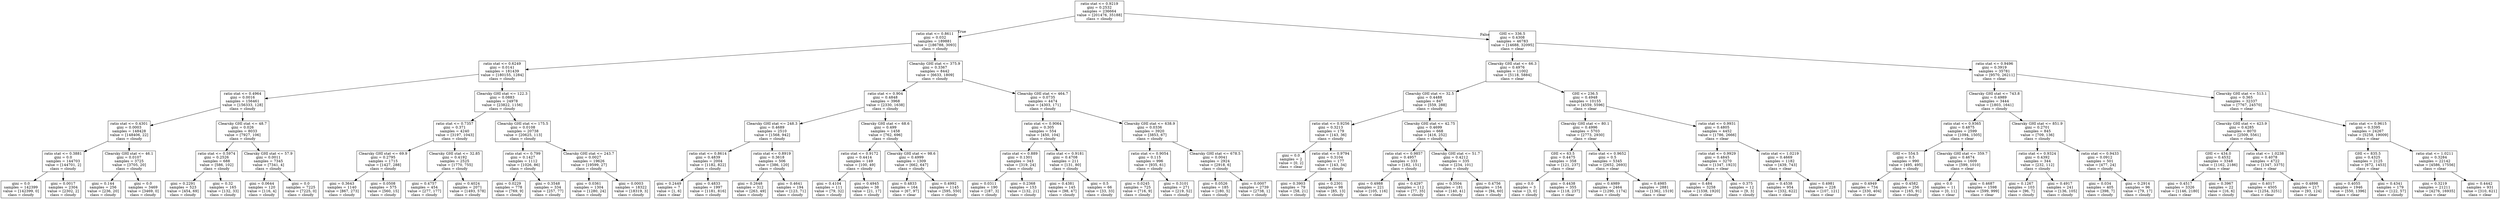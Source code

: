 digraph Tree {
node [shape=box] ;
0 [label="ratio stat <= 0.9219\ngini = 0.2532\nsamples = 236664\nvalue = [201476, 35188]\nclass = cloudy"] ;
1 [label="ratio stat <= 0.8611\ngini = 0.032\nsamples = 189881\nvalue = [186788, 3093]\nclass = cloudy"] ;
0 -> 1 [labeldistance=2.5, labelangle=45, headlabel="True"] ;
2 [label="ratio stat <= 0.6249\ngini = 0.0141\nsamples = 181439\nvalue = [180155, 1284]\nclass = cloudy"] ;
1 -> 2 ;
3 [label="ratio stat <= 0.4964\ngini = 0.0016\nsamples = 156461\nvalue = [156333, 128]\nclass = cloudy"] ;
2 -> 3 ;
4 [label="ratio stat <= 0.4301\ngini = 0.0003\nsamples = 148428\nvalue = [148406, 22]\nclass = cloudy"] ;
3 -> 4 ;
5 [label="ratio stat <= 0.3881\ngini = 0.0\nsamples = 144703\nvalue = [144701, 2]\nclass = cloudy"] ;
4 -> 5 ;
6 [label="gini = 0.0\nsamples = 142399\nvalue = [142399, 0]\nclass = cloudy"] ;
5 -> 6 ;
7 [label="gini = 0.0017\nsamples = 2304\nvalue = [2302, 2]\nclass = cloudy"] ;
5 -> 7 ;
8 [label="Clearsky GHI stat <= 46.1\ngini = 0.0107\nsamples = 3725\nvalue = [3705, 20]\nclass = cloudy"] ;
4 -> 8 ;
9 [label="gini = 0.144\nsamples = 256\nvalue = [236, 20]\nclass = cloudy"] ;
8 -> 9 ;
10 [label="gini = 0.0\nsamples = 3469\nvalue = [3469, 0]\nclass = cloudy"] ;
8 -> 10 ;
11 [label="Clearsky GHI stat <= 48.7\ngini = 0.026\nsamples = 8033\nvalue = [7927, 106]\nclass = cloudy"] ;
3 -> 11 ;
12 [label="ratio stat <= 0.5974\ngini = 0.2526\nsamples = 688\nvalue = [586, 102]\nclass = cloudy"] ;
11 -> 12 ;
13 [label="gini = 0.2291\nsamples = 523\nvalue = [454, 69]\nclass = cloudy"] ;
12 -> 13 ;
14 [label="gini = 0.32\nsamples = 165\nvalue = [132, 33]\nclass = cloudy"] ;
12 -> 14 ;
15 [label="Clearsky GHI stat <= 57.9\ngini = 0.0011\nsamples = 7345\nvalue = [7341, 4]\nclass = cloudy"] ;
11 -> 15 ;
16 [label="gini = 0.0644\nsamples = 120\nvalue = [116, 4]\nclass = cloudy"] ;
15 -> 16 ;
17 [label="gini = 0.0\nsamples = 7225\nvalue = [7225, 0]\nclass = cloudy"] ;
15 -> 17 ;
18 [label="Clearsky GHI stat <= 122.3\ngini = 0.0883\nsamples = 24978\nvalue = [23822, 1156]\nclass = cloudy"] ;
2 -> 18 ;
19 [label="ratio stat <= 0.7357\ngini = 0.371\nsamples = 4240\nvalue = [3197, 1043]\nclass = cloudy"] ;
18 -> 19 ;
20 [label="Clearsky GHI stat <= 69.9\ngini = 0.2795\nsamples = 1715\nvalue = [1427, 288]\nclass = cloudy"] ;
19 -> 20 ;
21 [label="gini = 0.3643\nsamples = 1140\nvalue = [867, 273]\nclass = cloudy"] ;
20 -> 21 ;
22 [label="gini = 0.0508\nsamples = 575\nvalue = [560, 15]\nclass = cloudy"] ;
20 -> 22 ;
23 [label="Clearsky GHI stat <= 32.85\ngini = 0.4192\nsamples = 2525\nvalue = [1770, 755]\nclass = cloudy"] ;
19 -> 23 ;
24 [label="gini = 0.4757\nsamples = 454\nvalue = [277, 177]\nclass = cloudy"] ;
23 -> 24 ;
25 [label="gini = 0.4024\nsamples = 2071\nvalue = [1493, 578]\nclass = cloudy"] ;
23 -> 25 ;
26 [label="Clearsky GHI stat <= 175.5\ngini = 0.0108\nsamples = 20738\nvalue = [20625, 113]\nclass = cloudy"] ;
18 -> 26 ;
27 [label="ratio stat <= 0.799\ngini = 0.1427\nsamples = 1112\nvalue = [1026, 86]\nclass = cloudy"] ;
26 -> 27 ;
28 [label="gini = 0.0229\nsamples = 778\nvalue = [769, 9]\nclass = cloudy"] ;
27 -> 28 ;
29 [label="gini = 0.3548\nsamples = 334\nvalue = [257, 77]\nclass = cloudy"] ;
27 -> 29 ;
30 [label="Clearsky GHI stat <= 243.7\ngini = 0.0027\nsamples = 19626\nvalue = [19599, 27]\nclass = cloudy"] ;
26 -> 30 ;
31 [label="gini = 0.0361\nsamples = 1304\nvalue = [1280, 24]\nclass = cloudy"] ;
30 -> 31 ;
32 [label="gini = 0.0003\nsamples = 18322\nvalue = [18319, 3]\nclass = cloudy"] ;
30 -> 32 ;
33 [label="Clearsky GHI stat <= 375.9\ngini = 0.3367\nsamples = 8442\nvalue = [6633, 1809]\nclass = cloudy"] ;
1 -> 33 ;
34 [label="ratio stat <= 0.904\ngini = 0.4848\nsamples = 3968\nvalue = [2330, 1638]\nclass = cloudy"] ;
33 -> 34 ;
35 [label="Clearsky GHI stat <= 248.3\ngini = 0.4689\nsamples = 2510\nvalue = [1568, 942]\nclass = cloudy"] ;
34 -> 35 ;
36 [label="ratio stat <= 0.8614\ngini = 0.4839\nsamples = 2004\nvalue = [1182, 822]\nclass = cloudy"] ;
35 -> 36 ;
37 [label="gini = 0.2449\nsamples = 7\nvalue = [1, 6]\nclass = clear"] ;
36 -> 37 ;
38 [label="gini = 0.4833\nsamples = 1997\nvalue = [1181, 816]\nclass = cloudy"] ;
36 -> 38 ;
39 [label="ratio stat <= 0.8919\ngini = 0.3618\nsamples = 506\nvalue = [386, 120]\nclass = cloudy"] ;
35 -> 39 ;
40 [label="gini = 0.2648\nsamples = 312\nvalue = [263, 49]\nclass = cloudy"] ;
39 -> 40 ;
41 [label="gini = 0.4641\nsamples = 194\nvalue = [123, 71]\nclass = cloudy"] ;
39 -> 41 ;
42 [label="Clearsky GHI stat <= 68.6\ngini = 0.499\nsamples = 1458\nvalue = [762, 696]\nclass = cloudy"] ;
34 -> 42 ;
43 [label="ratio stat <= 0.9172\ngini = 0.4414\nsamples = 149\nvalue = [100, 49]\nclass = cloudy"] ;
42 -> 43 ;
44 [label="gini = 0.4104\nsamples = 111\nvalue = [79, 32]\nclass = cloudy"] ;
43 -> 44 ;
45 [label="gini = 0.4945\nsamples = 38\nvalue = [21, 17]\nclass = cloudy"] ;
43 -> 45 ;
46 [label="Clearsky GHI stat <= 98.6\ngini = 0.4999\nsamples = 1309\nvalue = [662, 647]\nclass = cloudy"] ;
42 -> 46 ;
47 [label="gini = 0.4833\nsamples = 164\nvalue = [67, 97]\nclass = clear"] ;
46 -> 47 ;
48 [label="gini = 0.4992\nsamples = 1145\nvalue = [595, 550]\nclass = cloudy"] ;
46 -> 48 ;
49 [label="Clearsky GHI stat <= 464.7\ngini = 0.0735\nsamples = 4474\nvalue = [4303, 171]\nclass = cloudy"] ;
33 -> 49 ;
50 [label="ratio stat <= 0.9064\ngini = 0.305\nsamples = 554\nvalue = [450, 104]\nclass = cloudy"] ;
49 -> 50 ;
51 [label="ratio stat <= 0.889\ngini = 0.1301\nsamples = 343\nvalue = [319, 24]\nclass = cloudy"] ;
50 -> 51 ;
52 [label="gini = 0.0311\nsamples = 190\nvalue = [187, 3]\nclass = cloudy"] ;
51 -> 52 ;
53 [label="gini = 0.2368\nsamples = 153\nvalue = [132, 21]\nclass = cloudy"] ;
51 -> 53 ;
54 [label="ratio stat <= 0.9181\ngini = 0.4708\nsamples = 211\nvalue = [131, 80]\nclass = cloudy"] ;
50 -> 54 ;
55 [label="gini = 0.4381\nsamples = 145\nvalue = [98, 47]\nclass = cloudy"] ;
54 -> 55 ;
56 [label="gini = 0.5\nsamples = 66\nvalue = [33, 33]\nclass = cloudy"] ;
54 -> 56 ;
57 [label="Clearsky GHI stat <= 638.9\ngini = 0.0336\nsamples = 3920\nvalue = [3853, 67]\nclass = cloudy"] ;
49 -> 57 ;
58 [label="ratio stat <= 0.9054\ngini = 0.115\nsamples = 996\nvalue = [935, 61]\nclass = cloudy"] ;
57 -> 58 ;
59 [label="gini = 0.0245\nsamples = 725\nvalue = [716, 9]\nclass = cloudy"] ;
58 -> 59 ;
60 [label="gini = 0.3101\nsamples = 271\nvalue = [219, 52]\nclass = cloudy"] ;
58 -> 60 ;
61 [label="Clearsky GHI stat <= 678.5\ngini = 0.0041\nsamples = 2924\nvalue = [2918, 6]\nclass = cloudy"] ;
57 -> 61 ;
62 [label="gini = 0.0526\nsamples = 185\nvalue = [180, 5]\nclass = cloudy"] ;
61 -> 62 ;
63 [label="gini = 0.0007\nsamples = 2739\nvalue = [2738, 1]\nclass = cloudy"] ;
61 -> 63 ;
64 [label="GHI <= 336.5\ngini = 0.4308\nsamples = 46783\nvalue = [14688, 32095]\nclass = clear"] ;
0 -> 64 [labeldistance=2.5, labelangle=-45, headlabel="False"] ;
65 [label="Clearsky GHI stat <= 66.3\ngini = 0.4976\nsamples = 11002\nvalue = [5118, 5884]\nclass = clear"] ;
64 -> 65 ;
66 [label="Clearsky GHI stat <= 32.5\ngini = 0.4488\nsamples = 847\nvalue = [559, 288]\nclass = cloudy"] ;
65 -> 66 ;
67 [label="ratio stat <= 0.9256\ngini = 0.3213\nsamples = 179\nvalue = [143, 36]\nclass = cloudy"] ;
66 -> 67 ;
68 [label="gini = 0.0\nsamples = 2\nvalue = [0, 2]\nclass = clear"] ;
67 -> 68 ;
69 [label="ratio stat <= 0.9794\ngini = 0.3104\nsamples = 177\nvalue = [143, 34]\nclass = cloudy"] ;
67 -> 69 ;
70 [label="gini = 0.3903\nsamples = 79\nvalue = [58, 21]\nclass = cloudy"] ;
69 -> 70 ;
71 [label="gini = 0.2301\nsamples = 98\nvalue = [85, 13]\nclass = cloudy"] ;
69 -> 71 ;
72 [label="Clearsky GHI stat <= 42.75\ngini = 0.4699\nsamples = 668\nvalue = [416, 252]\nclass = cloudy"] ;
66 -> 72 ;
73 [label="ratio stat <= 0.9857\ngini = 0.4957\nsamples = 333\nvalue = [182, 151]\nclass = cloudy"] ;
72 -> 73 ;
74 [label="gini = 0.4988\nsamples = 221\nvalue = [105, 116]\nclass = clear"] ;
73 -> 74 ;
75 [label="gini = 0.4297\nsamples = 112\nvalue = [77, 35]\nclass = cloudy"] ;
73 -> 75 ;
76 [label="Clearsky GHI stat <= 51.7\ngini = 0.4212\nsamples = 335\nvalue = [234, 101]\nclass = cloudy"] ;
72 -> 76 ;
77 [label="gini = 0.3504\nsamples = 181\nvalue = [140, 41]\nclass = cloudy"] ;
76 -> 77 ;
78 [label="gini = 0.4756\nsamples = 154\nvalue = [94, 60]\nclass = cloudy"] ;
76 -> 78 ;
79 [label="GHI <= 236.5\ngini = 0.4948\nsamples = 10155\nvalue = [4559, 5596]\nclass = clear"] ;
65 -> 79 ;
80 [label="Clearsky GHI stat <= 80.1\ngini = 0.4996\nsamples = 5703\nvalue = [2773, 2930]\nclass = clear"] ;
79 -> 80 ;
81 [label="GHI <= 63.5\ngini = 0.4475\nsamples = 358\nvalue = [121, 237]\nclass = clear"] ;
80 -> 81 ;
82 [label="gini = 0.0\nsamples = 3\nvalue = [3, 0]\nclass = cloudy"] ;
81 -> 82 ;
83 [label="gini = 0.4438\nsamples = 355\nvalue = [118, 237]\nclass = clear"] ;
81 -> 83 ;
84 [label="ratio stat <= 0.9652\ngini = 0.5\nsamples = 5345\nvalue = [2652, 2693]\nclass = clear"] ;
80 -> 84 ;
85 [label="gini = 0.4989\nsamples = 2464\nvalue = [1290, 1174]\nclass = cloudy"] ;
84 -> 85 ;
86 [label="gini = 0.4985\nsamples = 2881\nvalue = [1362, 1519]\nclass = clear"] ;
84 -> 86 ;
87 [label="ratio stat <= 0.9931\ngini = 0.4805\nsamples = 4452\nvalue = [1786, 2666]\nclass = clear"] ;
79 -> 87 ;
88 [label="ratio stat <= 0.9929\ngini = 0.4845\nsamples = 3270\nvalue = [1347, 1923]\nclass = clear"] ;
87 -> 88 ;
89 [label="gini = 0.484\nsamples = 3258\nvalue = [1338, 1920]\nclass = clear"] ;
88 -> 89 ;
90 [label="gini = 0.375\nsamples = 12\nvalue = [9, 3]\nclass = cloudy"] ;
88 -> 90 ;
91 [label="ratio stat <= 1.0219\ngini = 0.4669\nsamples = 1182\nvalue = [439, 743]\nclass = clear"] ;
87 -> 91 ;
92 [label="gini = 0.4538\nsamples = 954\nvalue = [332, 622]\nclass = clear"] ;
91 -> 92 ;
93 [label="gini = 0.4981\nsamples = 228\nvalue = [107, 121]\nclass = clear"] ;
91 -> 93 ;
94 [label="ratio stat <= 0.9496\ngini = 0.3919\nsamples = 35781\nvalue = [9570, 26211]\nclass = clear"] ;
64 -> 94 ;
95 [label="Clearsky GHI stat <= 743.8\ngini = 0.4989\nsamples = 3444\nvalue = [1803, 1641]\nclass = cloudy"] ;
94 -> 95 ;
96 [label="ratio stat <= 0.9365\ngini = 0.4875\nsamples = 2599\nvalue = [1094, 1505]\nclass = clear"] ;
95 -> 96 ;
97 [label="GHI <= 554.5\ngini = 0.5\nsamples = 990\nvalue = [495, 495]\nclass = cloudy"] ;
96 -> 97 ;
98 [label="gini = 0.4949\nsamples = 734\nvalue = [330, 404]\nclass = clear"] ;
97 -> 98 ;
99 [label="gini = 0.4582\nsamples = 256\nvalue = [165, 91]\nclass = cloudy"] ;
97 -> 99 ;
100 [label="Clearsky GHI stat <= 359.7\ngini = 0.4674\nsamples = 1609\nvalue = [599, 1010]\nclass = clear"] ;
96 -> 100 ;
101 [label="gini = 0.0\nsamples = 11\nvalue = [0, 11]\nclass = clear"] ;
100 -> 101 ;
102 [label="gini = 0.4687\nsamples = 1598\nvalue = [599, 999]\nclass = clear"] ;
100 -> 102 ;
103 [label="Clearsky GHI stat <= 851.9\ngini = 0.2701\nsamples = 845\nvalue = [709, 136]\nclass = cloudy"] ;
95 -> 103 ;
104 [label="ratio stat <= 0.9324\ngini = 0.4392\nsamples = 344\nvalue = [232, 112]\nclass = cloudy"] ;
103 -> 104 ;
105 [label="gini = 0.1267\nsamples = 103\nvalue = [96, 7]\nclass = cloudy"] ;
104 -> 105 ;
106 [label="gini = 0.4917\nsamples = 241\nvalue = [136, 105]\nclass = cloudy"] ;
104 -> 106 ;
107 [label="ratio stat <= 0.9433\ngini = 0.0912\nsamples = 501\nvalue = [477, 24]\nclass = cloudy"] ;
103 -> 107 ;
108 [label="gini = 0.034\nsamples = 405\nvalue = [398, 7]\nclass = cloudy"] ;
107 -> 108 ;
109 [label="gini = 0.2914\nsamples = 96\nvalue = [79, 17]\nclass = cloudy"] ;
107 -> 109 ;
110 [label="Clearsky GHI stat <= 513.1\ngini = 0.365\nsamples = 32337\nvalue = [7767, 24570]\nclass = clear"] ;
94 -> 110 ;
111 [label="Clearsky GHI stat <= 423.9\ngini = 0.4285\nsamples = 8070\nvalue = [2509, 5561]\nclass = clear"] ;
110 -> 111 ;
112 [label="GHI <= 434.0\ngini = 0.4532\nsamples = 3348\nvalue = [1162, 2186]\nclass = clear"] ;
111 -> 112 ;
113 [label="gini = 0.4517\nsamples = 3326\nvalue = [1146, 2180]\nclass = clear"] ;
112 -> 113 ;
114 [label="gini = 0.3967\nsamples = 22\nvalue = [16, 6]\nclass = cloudy"] ;
112 -> 114 ;
115 [label="ratio stat <= 1.0238\ngini = 0.4078\nsamples = 4722\nvalue = [1347, 3375]\nclass = clear"] ;
111 -> 115 ;
116 [label="gini = 0.4017\nsamples = 4505\nvalue = [1254, 3251]\nclass = clear"] ;
115 -> 116 ;
117 [label="gini = 0.4898\nsamples = 217\nvalue = [93, 124]\nclass = clear"] ;
115 -> 117 ;
118 [label="ratio stat <= 0.9615\ngini = 0.3395\nsamples = 24267\nvalue = [5258, 19009]\nclass = clear"] ;
110 -> 118 ;
119 [label="GHI <= 835.5\ngini = 0.4325\nsamples = 2125\nvalue = [672, 1453]\nclass = clear"] ;
118 -> 119 ;
120 [label="gini = 0.4055\nsamples = 1946\nvalue = [550, 1396]\nclass = clear"] ;
119 -> 120 ;
121 [label="gini = 0.4341\nsamples = 179\nvalue = [122, 57]\nclass = cloudy"] ;
119 -> 121 ;
122 [label="ratio stat <= 1.0211\ngini = 0.3284\nsamples = 22142\nvalue = [4586, 17556]\nclass = clear"] ;
118 -> 122 ;
123 [label="gini = 0.3219\nsamples = 21211\nvalue = [4276, 16935]\nclass = clear"] ;
122 -> 123 ;
124 [label="gini = 0.4442\nsamples = 931\nvalue = [310, 621]\nclass = clear"] ;
122 -> 124 ;
}